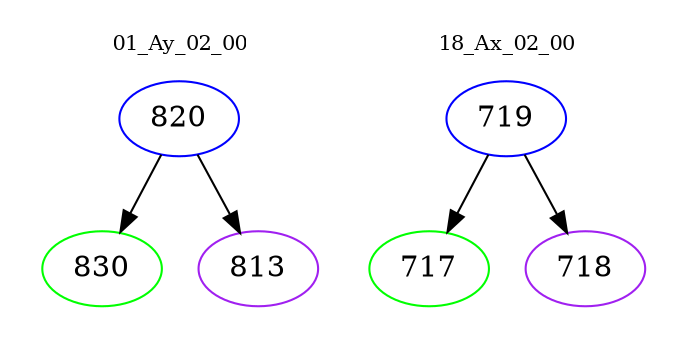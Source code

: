 digraph{
subgraph cluster_0 {
color = white
label = "01_Ay_02_00";
fontsize=10;
T0_820 [label="820", color="blue"]
T0_820 -> T0_830 [color="black"]
T0_830 [label="830", color="green"]
T0_820 -> T0_813 [color="black"]
T0_813 [label="813", color="purple"]
}
subgraph cluster_1 {
color = white
label = "18_Ax_02_00";
fontsize=10;
T1_719 [label="719", color="blue"]
T1_719 -> T1_717 [color="black"]
T1_717 [label="717", color="green"]
T1_719 -> T1_718 [color="black"]
T1_718 [label="718", color="purple"]
}
}
